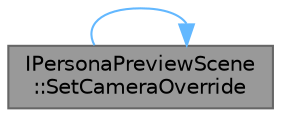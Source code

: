 digraph "IPersonaPreviewScene::SetCameraOverride"
{
 // INTERACTIVE_SVG=YES
 // LATEX_PDF_SIZE
  bgcolor="transparent";
  edge [fontname=Helvetica,fontsize=10,labelfontname=Helvetica,labelfontsize=10];
  node [fontname=Helvetica,fontsize=10,shape=box,height=0.2,width=0.4];
  rankdir="LR";
  Node1 [id="Node000001",label="IPersonaPreviewScene\l::SetCameraOverride",height=0.2,width=0.4,color="gray40", fillcolor="grey60", style="filled", fontcolor="black",tooltip="Function to override the editor camera for this scene."];
  Node1 -> Node1 [id="edge1_Node000001_Node000001",color="steelblue1",style="solid",tooltip=" "];
}
